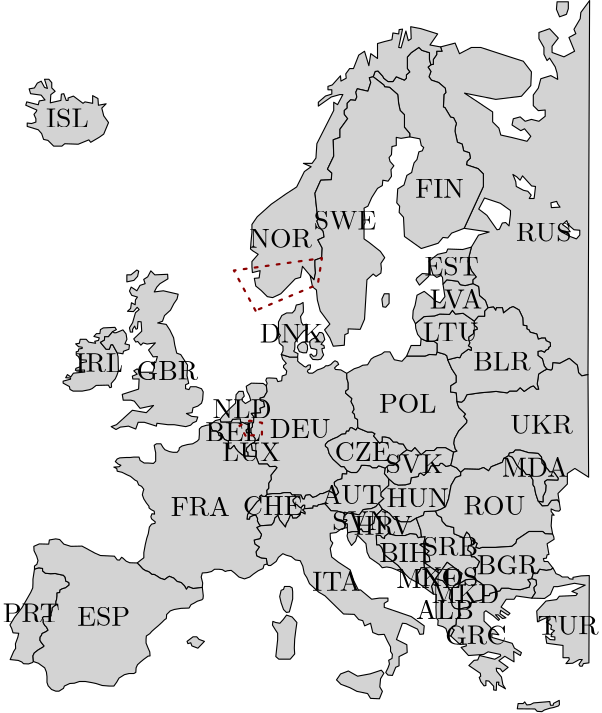 <?xml version="1.0"?>
<!DOCTYPE ipe SYSTEM "ipe.dtd">
<ipe version="70218" creator="Ipe 7.2.24">
<info created="D:20100326194222" modified="D:20220413122052"/>
<ipestyle name="basic">
<symbol name="arrow/arc(spx)">
<path stroke="sym-stroke" fill="sym-stroke" pen="sym-pen">
0 0 m
-1 0.333 l
-1 -0.333 l
h
</path>
</symbol>
<symbol name="arrow/farc(spx)">
<path stroke="sym-stroke" fill="white" pen="sym-pen">
0 0 m
-1 0.333 l
-1 -0.333 l
h
</path>
</symbol>
<symbol name="arrow/ptarc(spx)">
<path stroke="sym-stroke" fill="sym-stroke" pen="sym-pen">
0 0 m
-1 0.333 l
-0.8 0 l
-1 -0.333 l
h
</path>
</symbol>
<symbol name="arrow/fptarc(spx)">
<path stroke="sym-stroke" fill="white" pen="sym-pen">
0 0 m
-1 0.333 l
-0.8 0 l
-1 -0.333 l
h
</path>
</symbol>
<symbol name="mark/circle(sx)" transformations="translations">
<path fill="sym-stroke">
0.6 0 0 0.6 0 0 e
0.4 0 0 0.4 0 0 e
</path>
</symbol>
<symbol name="mark/disk(sx)" transformations="translations">
<path fill="sym-stroke">
0.6 0 0 0.6 0 0 e
</path>
</symbol>
<symbol name="mark/fdisk(sfx)" transformations="translations">
<group>
<path fill="sym-fill">
0.5 0 0 0.5 0 0 e
</path>
<path fill="sym-stroke" fillrule="eofill">
0.6 0 0 0.6 0 0 e
0.4 0 0 0.4 0 0 e
</path>
</group>
</symbol>
<symbol name="mark/box(sx)" transformations="translations">
<path fill="sym-stroke" fillrule="eofill">
-0.6 -0.6 m
0.6 -0.6 l
0.6 0.6 l
-0.6 0.6 l
h
-0.4 -0.4 m
0.4 -0.4 l
0.4 0.4 l
-0.4 0.4 l
h
</path>
</symbol>
<symbol name="mark/square(sx)" transformations="translations">
<path fill="sym-stroke">
-0.6 -0.6 m
0.6 -0.6 l
0.6 0.6 l
-0.6 0.6 l
h
</path>
</symbol>
<symbol name="mark/fsquare(sfx)" transformations="translations">
<group>
<path fill="sym-fill">
-0.5 -0.5 m
0.5 -0.5 l
0.5 0.5 l
-0.5 0.5 l
h
</path>
<path fill="sym-stroke" fillrule="eofill">
-0.6 -0.6 m
0.6 -0.6 l
0.6 0.6 l
-0.6 0.6 l
h
-0.4 -0.4 m
0.4 -0.4 l
0.4 0.4 l
-0.4 0.4 l
h
</path>
</group>
</symbol>
<symbol name="mark/cross(sx)" transformations="translations">
<group>
<path fill="sym-stroke">
-0.43 -0.57 m
0.57 0.43 l
0.43 0.57 l
-0.57 -0.43 l
h
</path>
<path fill="sym-stroke">
-0.43 0.57 m
0.57 -0.43 l
0.43 -0.57 l
-0.57 0.43 l
h
</path>
</group>
</symbol>
<symbol name="arrow/fnormal(spx)">
<path stroke="sym-stroke" fill="white" pen="sym-pen">
0 0 m
-1 0.333 l
-1 -0.333 l
h
</path>
</symbol>
<symbol name="arrow/pointed(spx)">
<path stroke="sym-stroke" fill="sym-stroke" pen="sym-pen">
0 0 m
-1 0.333 l
-0.8 0 l
-1 -0.333 l
h
</path>
</symbol>
<symbol name="arrow/fpointed(spx)">
<path stroke="sym-stroke" fill="white" pen="sym-pen">
0 0 m
-1 0.333 l
-0.8 0 l
-1 -0.333 l
h
</path>
</symbol>
<symbol name="arrow/linear(spx)">
<path stroke="sym-stroke" pen="sym-pen">
-1 0.333 m
0 0 l
-1 -0.333 l
</path>
</symbol>
<symbol name="arrow/fdouble(spx)">
<path stroke="sym-stroke" fill="white" pen="sym-pen">
0 0 m
-1 0.333 l
-1 -0.333 l
h
-1 0 m
-2 0.333 l
-2 -0.333 l
h
</path>
</symbol>
<symbol name="arrow/double(spx)">
<path stroke="sym-stroke" fill="sym-stroke" pen="sym-pen">
0 0 m
-1 0.333 l
-1 -0.333 l
h
-1 0 m
-2 0.333 l
-2 -0.333 l
h
</path>
</symbol>
<symbol name="arrow/mid-normal(spx)">
<path stroke="sym-stroke" fill="sym-stroke" pen="sym-pen">
0.5 0 m
-0.5 0.333 l
-0.5 -0.333 l
h
</path>
</symbol>
<symbol name="arrow/mid-fnormal(spx)">
<path stroke="sym-stroke" fill="white" pen="sym-pen">
0.5 0 m
-0.5 0.333 l
-0.5 -0.333 l
h
</path>
</symbol>
<symbol name="arrow/mid-pointed(spx)">
<path stroke="sym-stroke" fill="sym-stroke" pen="sym-pen">
0.5 0 m
-0.5 0.333 l
-0.3 0 l
-0.5 -0.333 l
h
</path>
</symbol>
<symbol name="arrow/mid-fpointed(spx)">
<path stroke="sym-stroke" fill="white" pen="sym-pen">
0.5 0 m
-0.5 0.333 l
-0.3 0 l
-0.5 -0.333 l
h
</path>
</symbol>
<symbol name="arrow/mid-double(spx)">
<path stroke="sym-stroke" fill="sym-stroke" pen="sym-pen">
1 0 m
0 0.333 l
0 -0.333 l
h
0 0 m
-1 0.333 l
-1 -0.333 l
h
</path>
</symbol>
<symbol name="arrow/mid-fdouble(spx)">
<path stroke="sym-stroke" fill="white" pen="sym-pen">
1 0 m
0 0.333 l
0 -0.333 l
h
0 0 m
-1 0.333 l
-1 -0.333 l
h
</path>
</symbol>
<anglesize name="22.5 deg" value="22.5"/>
<anglesize name="30 deg" value="30"/>
<anglesize name="45 deg" value="45"/>
<anglesize name="60 deg" value="60"/>
<anglesize name="90 deg" value="90"/>
<arrowsize name="large" value="10"/>
<arrowsize name="small" value="5"/>
<arrowsize name="tiny" value="3"/>
<color name="blue" value="0 0 1"/>
<color name="brown" value="0.647 0.165 0.165"/>
<color name="darkblue" value="0 0 0.545"/>
<color name="darkcyan" value="0 0.545 0.545"/>
<color name="darkgray" value="0.663"/>
<color name="darkgreen" value="0 0.392 0"/>
<color name="darkmagenta" value="0.545 0 0.545"/>
<color name="darkorange" value="1 0.549 0"/>
<color name="darkred" value="0.545 0 0"/>
<color name="gold" value="1 0.843 0"/>
<color name="gray" value="0.745"/>
<color name="green" value="0 1 0"/>
<color name="lightblue" value="0.678 0.847 0.902"/>
<color name="lightcyan" value="0.878 1 1"/>
<color name="lightgray" value="0.827"/>
<color name="lightgreen" value="0.565 0.933 0.565"/>
<color name="lightyellow" value="1 1 0.878"/>
<color name="navy" value="0 0 0.502"/>
<color name="orange" value="1 0.647 0"/>
<color name="pink" value="1 0.753 0.796"/>
<color name="purple" value="0.627 0.125 0.941"/>
<color name="red" value="1 0 0"/>
<color name="seagreen" value="0.18 0.545 0.341"/>
<color name="turquoise" value="0.251 0.878 0.816"/>
<color name="violet" value="0.933 0.51 0.933"/>
<color name="yellow" value="1 1 0"/>
<dashstyle name="dash dot dotted" value="[4 2 1 2 1 2] 0"/>
<dashstyle name="dash dotted" value="[4 2 1 2] 0"/>
<dashstyle name="dashed" value="[4] 0"/>
<dashstyle name="dotted" value="[1 3] 0"/>
<gridsize name="10 pts (~3.5 mm)" value="10"/>
<gridsize name="14 pts (~5 mm)" value="14"/>
<gridsize name="16 pts (~6 mm)" value="16"/>
<gridsize name="20 pts (~7 mm)" value="20"/>
<gridsize name="28 pts (~10 mm)" value="28"/>
<gridsize name="32 pts (~12 mm)" value="32"/>
<gridsize name="4 pts" value="4"/>
<gridsize name="56 pts (~20 mm)" value="56"/>
<gridsize name="8 pts (~3 mm)" value="8"/>
<opacity name="10%" value="0.1"/>
<opacity name="30%" value="0.3"/>
<opacity name="50%" value="0.5"/>
<opacity name="75%" value="0.75"/>
<pen name="fat" value="1.2"/>
<pen name="heavier" value="0.8"/>
<pen name="ultrafat" value="2"/>
<symbolsize name="large" value="5"/>
<symbolsize name="small" value="2"/>
<symbolsize name="tiny" value="1.1"/>
<textsize name="Huge" value="\Huge"/>
<textsize name="LARGE" value="\LARGE"/>
<textsize name="Large" value="\Large"/>
<textsize name="footnote" value="\footnotesize"/>
<textsize name="huge" value="\huge"/>
<textsize name="large" value="\large"/>
<textsize name="small" value="\small"/>
<textsize name="tiny" value="\tiny"/>
<textstyle name="center" begin="\begin{center}" end="\end{center}"/>
<textstyle name="item" begin="\begin{itemize}\item{}" end="\end{itemize}"/>
<textstyle name="itemize" begin="\begin{itemize}" end="\end{itemize}"/>
<tiling name="falling" angle="-60" step="4" width="1"/>
<tiling name="rising" angle="30" step="4" width="1"/>
</ipestyle>
<page>
<layer name="regions"/>
<layer name="obstacles"/>
<layer name="places"/>
<view layers="regions obstacles places" active="obstacles"/>
<path layer="regions" stroke="black" fill="lightgray">
312.37 215.059 m
311.976 214.034 l
309.611 214.191 l
308.034 213.561 l
301.332 213.561 l
302.96 217.424 l
306.338 217.424 l
306.563 219.901 l
308.782 218.898 l
311.313 218.898 l
312.379 218.099 l
h
351.819 208.905 m
350.886 210.104 l
350.22 212.636 l
348.621 213.835 l
348.621 215.301 l
349.82 215.567 l
351.019 215.034 l
351.419 215.701 l
352.485 216.233 l
352.485 216.766 l
353.151 217.166 l
353.018 218.499 l
351.552 219.165 l
351.286 220.097 l
349.953 220.097 l
348.754 219.698 l
348.221 221.563 l
345.823 222.229 l
345.423 223.029 l
344.624 223.428 l
344.624 224.494 l
343.291 224.761 l
343.158 227.426 l
341.826 230.224 l
339.694 231.423 l
338.628 231.023 l
336.229 229.158 l
335.83 231.023 l
333.698 231.023 l
333.431 230.091 l
332.632 231.29 l
330.633 231.023 l
329.687 233.628 l
327.609 235.36 l
327.262 238.651 l
325.184 239.691 l
325.184 241.076 l
326.396 242.116 l
324.664 244.368 l
323.452 247.659 l
323.798 249.391 l
324.664 252.855 l
327.24 257.165 l
331.068 258.291 l
322.052 259.616 l
328.981 274.686 l
328.981 279.189 l
327.075 281.095 l
322.918 282.48 l
323.091 283.693 l
324.304 284.905 l
323.958 286.811 l
321.879 287.503 l
321.359 289.928 l
319.627 290.621 l
318.761 294.605 l
318.934 296.164 l
319.281 297.377 l
318.241 299.455 l
317.202 299.629 l
315.124 303.093 l
314.604 303.266 l
314.777 307.77 l
315.47 308.463 l
315.297 310.021 l
312.872 312.1 l
310.274 312.966 l
309.407 314.179 l
310.1 316.084 l
309.061 317.643 l
310.1 318.509 l
310.966 318.682 l
310.966 320.414 l
312.179 322.147 l
312.179 323.359 l
314.084 323.359 l
313.565 324.918 l
318.81 326.298 l
320.386 322.47 l
324.664 324.722 l
328.042 324.722 l
337.725 321.57 l
343.354 319.768 l
346.281 315.94 l
346.056 310.986 l
342.679 307.158 l
333.446 306.032 l
322.187 308.284 l
332.32 301.529 l
332.32 297.926 l
334.572 295.674 l
335.248 293.197 l
339.301 292.296 l
344.705 290.945 l
346.056 292.747 l
343.804 295.449 l
342.453 294.773 l
339.301 296.8 l
339.751 299.052 l
342.228 299.727 l
344.03 298.151 l
346.281 298.827 l
348.984 298.151 l
351.235 299.952 l
351.235 302.204 l
348.758 301.979 l
346.957 303.78 l
346.957 307.608 l
348.758 310.085 l
349.659 313.463 l
353.262 314.589 l
355.739 313.238 l
355.514 315.49 l
354.838 317.741 l
352.812 320.894 l
351.911 319.993 l
350.785 322.245 l
350.785 324.722 l
348.984 327.874 l
348.984 330.126 l
352.812 331.477 l
355.964 328.1 l
353.712 325.172 l
353.712 322.921 l
357.991 321.344 l
361.819 323.371 l
359.792 328.325 l
362.269 329.676 l
361.594 331.252 l
363.845 335.08 l
364.071 337.332 l
367.223 341.61 l
366.646 206.951 l
364.395 206.5 l
363.269 207.626 l
362.818 210.328 l
359.891 212.805 l
356.513 211.004 l
354.036 211.229 l
353.811 208.977 l
353.361 208.527 l
h
355.514 341.16 m
359.567 341.16 l
359.567 338.683 l
358.891 336.656 l
356.414 335.756 l
355.289 338.458 l
h
327.31 266.545 m
329.388 270.529 l
335.105 268.624 l
338.742 266.026 l
338.742 264.64 l
338.222 260.483 l
337.01 261.695 l
335.797 261.522 l
334.758 259.27 l
333.892 259.097 l
330.255 264.293 l
h
353.292 268.797 m
355.371 269.317 l
355.717 268.451 l
356.583 267.238 l
353.465 267.065 l
h
359.008 262.388 m
359.528 261.002 l
360.221 260.31 l
361.606 259.097 l
363.685 258.924 l
363.685 257.192 l
362.472 255.806 l
360.221 256.672 l
357.276 258.231 l
360.221 258.404 l
359.355 259.617 l
357.449 261.002 l
h
345.497 270.356 m
346.19 271.568 l
344.978 272.954 l
343.419 273.301 l
340.821 274.686 l
340.647 276.418 l
339.608 279.017 l
340.994 278.151 l
342.206 276.938 l
343.072 278.497 l
346.363 274.86 l
347.749 274.686 l
347.403 271.568 l
347.23 270.356 l
h
</path>
<path stroke="black" fill="lightgray">
317.099 129.269 m
318.965 131.534 l
320.43 131.8 l
322.695 133.133 l
325.76 133.399 l
327.892 132.067 l
329.224 131.001 l
329.224 127.403 l
328.558 125.804 l
324.961 125.138 l
323.761 123.273 l
320.031 122.473 l
318.565 122.873 l
317.766 123.806 l
317.233 125.804 l
316.7 126.471 l
h
</path>
<path stroke="black" fill="lightgray">
317.233 112.88 m
318.432 115.012 l
317.632 115.678 l
317.766 116.211 l
319.098 116.877 l
319.231 118.743 l
319.764 119.542 l
320.83 120.342 l
320.43 121.274 l
320.031 122.473 l
323.761 123.273 l
324.961 125.138 l
328.558 125.804 l
329.224 127.403 l
331.09 127.403 l
331.356 128.203 l
334.954 129.136 l
335.487 130.068 l
338.018 130.068 l
339.484 129.668 l
342.282 129.535 l
345.48 130.468 l
345.879 131.8 l
344.947 133.133 l
346.412 133.532 l
348.011 133 l
348.145 131.267 l
347.212 130.335 l
347.345 129.136 l
347.745 128.469 l
346.412 126.471 l
340.816 127.27 l
340.017 126.071 l
337.219 126.071 l
335.353 123.273 l
338.551 121.008 l
337.885 120.342 l
335.22 122.074 l
334.954 120.875 l
337.086 119.409 l
335.886 119.142 l
334.287 120.475 l
333.355 120.475 l
334.82 118.876 l
334.421 118.476 l
332.422 120.208 l
329.891 121.94 l
329.224 121.408 l
329.224 118.21 l
331.623 115.945 l
331.756 115.412 l
332.955 115.145 l
334.554 113.28 l
332.022 113.68 l
332.022 112.347 l
339.351 110.215 l
340.15 108.483 l
342.682 106.884 l
342.282 105.818 l
339.884 107.284 l
340.017 103.553 l
336.686 105.552 l
334.554 103.953 l
337.885 101.555 l
335.886 99.9557 l
335.087 101.022 l
333.621 101.288 l
333.755 100.222 l
335.487 98.0903 l
336.02 95.2922 l
336.952 93.8266 l
335.886 94.4928 l
334.421 95.2922 l
334.554 96.2249 l
333.755 96.2249 l
333.621 93.2936 l
332.689 93.4268 l
332.689 94.7593 l
330.956 96.6246 l
329.891 96.7579 l
329.891 95.0257 l
329.224 94.8925 l
328.025 96.4914 l
327.492 97.9571 l
328.025 98.3568 l
327.892 99.4227 l
323.761 102.221 l
325.627 104.086 l
326.959 104.219 l
327.625 105.818 l
333.088 104.486 l
335.22 105.685 l
335.087 106.218 l
330.69 107.151 l
329.091 106.218 l
323.628 105.818 l
320.963 108.75 l
322.829 109.283 l
322.829 109.949 l
320.564 109.816 l
h
356.294 89.6737 m
356.355 88.1575 l
355.991 87.6724 l
354.353 87.1265 l
352.837 86.8233 l
350.957 86.2168 l
350.047 85.6104 l
348.349 85.7316 l
347.561 86.5807 l
341.193 86.6414 l
341.496 88.5214 l
343.316 88.5214 l
343.861 89.1279 l
344.589 88.0362 l
345.923 88.1575 l
347.076 88.764 l
352.898 89.2492 l
353.14 87.9149 l
354.111 87.9149 l
354.232 88.5821 l
h
</path>
<path stroke="black" fill="lightgray">
234.251 190.846 m
235.065 191.965 l
237.71 194.712 l
239.745 196.644 l
239.948 199.696 l
240.966 200.917 l
242.492 200.917 l
242.899 199.188 l
242.085 198.272 l
242.186 197.56 l
243.306 196.543 l
245.238 197.662 l
244.73 199.391 l
243.916 200.917 l
243.611 202.748 l
245.442 203.868 l
249.715 203.766 l
250.834 202.952 l
251.139 200.816 l
250.02 198.883 l
248.596 198.476 l
248.697 197.662 l
249.918 197.255 l
250.223 195.424 l
248.596 194.813 l
248.799 193.186 l
245.442 192.982 l
246.358 191.761 l
246.256 189.727 l
245.849 189.32 l
245.849 188.099 l
245.34 187.59 l
245.34 186.064 l
243.712 185.962 l
243.509 186.98 l
244.323 187.59 l
244.425 188.811 l
243.407 189.218 l
242.288 189.727 l
241.576 189.828 l
241.474 190.947 l
240.559 190.947 l
239.643 190.846 l
238.728 190.846 l
238.219 189.93 l
237.202 189.828 l
235.676 189.828 l
234.455 189.828 l
h
</path>
<path stroke="black" fill="lightgray">
245.34 186.064 m
245.34 187.59 l
245.849 188.099 l
245.849 189.32 l
246.256 189.727 l
246.358 191.761 l
245.442 192.982 l
248.799 193.186 l
248.596 194.813 l
250.223 195.424 l
249.918 197.255 l
248.697 197.662 l
248.596 198.476 l
250.02 198.883 l
251.139 200.816 l
250.834 202.952 l
251.141 203.798 l
250.672 204.894 l
250.985 205.676 l
251.846 205.755 l
253.333 205.676 l
254.506 205.598 l
254.976 204.424 l
256.385 204.737 l
256.541 206.459 l
257.95 206.928 l
258.185 208.259 l
257.011 209.589 l
257.089 210.215 l
258.028 210.998 l
256.698 212.563 l
256.228 214.206 l
259.28 213.267 l
262.097 213.267 l
262.176 212.563 l
262.097 211.859 l
262.802 211.154 l
263.584 210.606 l
264.445 209.902 l
265.071 209.667 l
265.932 210.372 l
266.714 210.45 l
266.714 209.589 l
266.48 208.885 l
265.854 208.65 l
265.619 208.024 l
266.167 207.476 l
267.497 207.476 l
268.358 208.024 l
269.219 208.65 l
270.471 209.041 l
271.566 209.511 l
272.271 210.137 l
273.053 210.137 l
273.992 210.528 l
274.931 211.467 l
275.557 211.937 l
276.496 211.467 l
276.888 210.606 l
276.262 210.215 l
275.401 209.354 l
275.714 208.807 l
277.67 208.65 l
279.783 207.398 l
279.862 205.52 l
280.331 203.955 l
280.331 201.685 l
279.392 200.981 l
279.392 200.277 l
281.661 198.32 l
281.348 197.225 l
282.209 195.581 l
282.444 194.407 l
281.818 193.39 l
282.522 192.764 l
282.757 191.355 l
283.696 190.808 l
283.774 187.99 l
283.07 186.973 l
281.583 187.834 l
281.035 187.756 l
280.488 186.582 l
279.705 186.582 l
279.392 185.643 l
277.983 185.486 l
276.496 184.469 l
274.775 183.765 l
272.975 182.825 l
272.114 181.808 l
272.114 181.182 l
272.975 180.478 l
273.444 178.6 l
273.914 177.817 l
274.853 176.487 l
276.496 175 l
277.749 173.826 l
278.844 173.826 l
279.862 172.417 l
279.783 171.165 l
278.218 171.244 l
278.062 169.444 l
276.418 168.974 l
275.323 168.192 l
275.401 167.096 l
276.262 166.157 l
276.888 164.513 l
276.027 163.496 l
274.462 164.513 l
273.288 165.061 l
271.175 164.122 l
270.314 164.122 l
268.906 163.183 l
267.575 162.714 l
266.48 163.731 l
264.993 163.496 l
264.445 162.088 l
263.897 162.244 l
263.349 163.574 l
261.026 163.626 l
260.123 163.626 l
259.461 164.468 l
258.618 164.468 l
257.233 164.468 l
255.849 164.107 l
254.826 164.107 l
253.14 164.107 l
251.063 163.809 l
250.985 165.296 l
251.689 166 l
251.689 167.878 l
252.628 169.209 l
252.472 170.696 l
254.663 173.435 l
254.115 173.904 l
252.002 173.826 l
251.22 174.765 l
248.168 174.765 l
247.072 177.492 l
247.276 179.425 l
245.75 179.73 l
245.444 182.07 l
246.563 182.579 l
246.767 183.291 l
246.767 184.003 l
245.851 185.122 l
h
</path>
<path stroke="black" fill="lightgray">
234.251 190.846 m
234.455 189.828 l
235.676 189.828 l
237.202 189.828 l
238.219 189.93 l
238.728 190.846 l
239.643 190.846 l
240.559 190.947 l
241.474 190.947 l
241.576 189.828 l
242.288 189.727 l
243.407 189.218 l
244.425 188.811 l
244.323 187.59 l
243.509 186.98 l
243.712 185.962 l
245.34 186.064 l
245.851 185.122 l
246.767 184.003 l
246.767 183.291 l
246.563 182.579 l
245.444 182.07 l
244.834 181.562 l
244.325 180.951 l
243.918 180.748 l
243.715 180.137 l
243.613 179.323 l
244.224 179.018 l
244.325 177.594 l
243.003 177.594 l
242.087 178.103 l
240.663 179.323 l
239.747 180.443 l
239.239 181.46 l
238.018 180.239 l
237.306 180.239 l
237.204 182.986 l
235.78 183.596 l
235.169 184.614 l
233.745 185.021 l
233.643 185.834 l
232.829 186.648 l
231.405 186.75 l
230.591 188.886 l
232.524 190.412 l
h
</path>
<path stroke="black" fill="lightgray">
244.325 177.594 m
244.224 179.018 l
243.613 179.323 l
243.715 180.137 l
243.918 180.748 l
244.325 180.951 l
244.834 181.562 l
245.444 182.07 l
245.75 179.73 l
247.276 179.425 l
247.072 177.492 l
246.157 177.492 l
245.343 177.492 l
h
</path>
<path stroke="black" fill="lightgray">
248.715 152.54 m
248.168 153.166 l
247.62 154.262 l
247.698 155.044 l
247.385 155.671 l
247.072 156.297 l
246.368 156.297 l
244.959 155.671 l
244.803 154.888 l
243.864 154.888 l
244.098 156.61 l
244.724 157.705 l
245.663 158.801 l
246.368 159.74 l
247.385 161.07 l
248.637 162.166 l
248.402 163.105 l
249.107 163.653 l
249.42 163.183 l
250.359 163.105 l
251.063 163.809 l
253.14 164.107 l
254.826 164.107 l
255.849 164.107 l
257.233 164.468 l
258.618 164.468 l
259.461 164.468 l
260.123 163.626 l
261.026 163.626 l
261.206 163.264 l
261.628 162.843 l
260.966 162.301 l
260.484 161.88 l
260.544 161.157 l
261.206 160.255 l
261.808 160.194 l
262.531 159.472 l
263.253 158.99 l
264.096 159.954 l
264.698 159.954 l
264.638 158.689 l
263.975 158.268 l
264.818 157.425 l
264.818 156.763 l
263.795 157.305 l
263.193 157.365 l
262.892 156.282 l
261.748 155.318 l
260.364 155.258 l
260.063 156.221 l
259.521 156.342 l
258.799 154.536 l
258.076 153.332 l
257.715 152.068 l
255.608 154.656 l
255.006 156.282 l
253.923 155.318 l
253.561 153.813 l
252.719 152.79 l
h
</path>
<path stroke="black" fill="lightgray">
264.638 158.689 m
264.698 159.954 l
264.096 159.954 l
263.253 158.99 l
262.531 159.472 l
261.808 160.194 l
261.206 160.255 l
260.544 161.157 l
260.484 161.88 l
260.966 162.301 l
261.628 162.843 l
261.206 163.264 l
261.026 163.626 l
263.349 163.574 l
263.897 162.244 l
264.445 162.088 l
264.993 163.496 l
266.48 163.731 l
267.575 162.714 l
268.906 163.183 l
270.314 164.122 l
271.175 164.122 l
273.288 165.061 l
274.462 164.513 l
276.027 163.496 l
276.888 164.513 l
276.262 166.157 l
275.401 167.096 l
275.323 168.192 l
276.418 168.974 l
278.062 169.444 l
278.218 171.244 l
279.783 171.165 l
279.862 172.417 l
281.407 171.706 l
282.447 171.706 l
283.313 171.706 l
284.006 172.399 l
284.698 173.438 l
285.045 174.304 l
286.084 174.304 l
288.163 174.131 l
289.029 173.438 l
290.588 173.438 l
291.281 174.131 l
293.706 173.265 l
293.359 171.36 l
294.918 169.454 l
294.918 167.029 l
293.359 165.643 l
292.147 164.431 l
292.147 163.218 l
293.186 162.352 l
291.281 160.62 l
290.241 159.408 l
288.682 158.715 l
285.738 158.368 l
284.352 156.463 l
280.108 157.146 l
277.576 157.413 l
276.377 157.812 l
274.112 157.946 l
272.513 159.811 l
271.847 160.477 l
269.582 160.078 l
269.182 159.545 l
267.716 159.678 l
267.583 158.878 l
h
</path>
<path stroke="black" fill="lightgray">
279.862 172.417 m
278.844 173.826 l
277.749 173.826 l
276.496 175 l
274.853 176.487 l
273.914 177.817 l
273.444 178.6 l
272.975 180.478 l
272.114 181.182 l
272.114 181.808 l
272.975 182.825 l
274.775 183.765 l
276.496 184.469 l
277.983 185.486 l
279.392 185.643 l
279.705 186.582 l
280.488 186.582 l
281.035 187.756 l
281.583 187.834 l
283.07 186.973 l
283.774 187.99 l
284.137 187.613 l
287.314 186.28 l
288.852 186.28 l
289.979 185.665 l
289.466 184.845 l
290.184 184.025 l
290.901 183.103 l
291.619 182.283 l
292.541 182.898 l
292.541 184.538 l
293.566 184.538 l
295.206 184.128 l
295.924 183.41 l
296.539 182.693 l
297.871 182.693 l
298.588 182.078 l
300.126 181.975 l
301.458 179.823 l
300.126 178.901 l
298.793 177.773 l
298.896 176.133 l
296.744 174.288 l
294.899 174.288 l
293.706 173.265 l
291.281 174.131 l
290.588 173.438 l
289.029 173.438 l
288.163 174.131 l
286.084 174.304 l
285.045 174.304 l
284.698 173.438 l
284.006 172.399 l
283.313 171.706 l
282.447 171.706 l
281.407 171.706 l
h
</path>
<path stroke="black" fill="lightgray">
283.774 187.99 m
283.696 190.808 l
282.757 191.355 l
282.522 192.764 l
281.818 193.39 l
282.444 194.407 l
282.209 195.581 l
281.348 197.225 l
281.661 198.32 l
279.392 200.277 l
279.392 200.981 l
280.331 201.685 l
280.331 203.955 l
279.862 205.52 l
279.783 207.398 l
282.489 209.067 l
284.224 209.618 l
285.564 210.328 l
287.299 210.486 l
288.56 212.536 l
289.585 213.245 l
292.344 214.349 l
293.369 215.137 l
295.34 215.137 l
296.917 212.299 l
299.677 211.747 l
301.332 213.561 l
308.034 213.561 l
309.611 214.191 l
311.976 214.034 l
312.37 215.059 l
315.051 214.27 l
315.839 213.718 l
316.154 212.299 l
317.574 209.067 l
318.599 207.49 l
319.229 206.544 l
319.229 204.178 l
317.258 202.917 l
317.179 200.709 l
319.229 200.394 l
319.497 197.247 l
319.702 196.222 l
320.215 194.992 l
322.572 192.737 l
321.957 191.917 l
323.085 190.482 l
322.982 189.662 l
320.112 186.69 l
318.575 183.82 l
318.37 182.18 l
318.882 180.13 l
319.497 179.413 l
318.267 179.003 l
315.295 180.643 l
312.323 180.643 l
311.298 179.618 l
308.428 179.618 l
306.583 178.08 l
304.328 180.643 l
303.098 179.31 l
301.458 179.823 l
300.126 181.975 l
298.588 182.078 l
297.871 182.693 l
296.539 182.693 l
295.924 183.41 l
295.206 184.128 l
293.566 184.538 l
292.541 184.538 l
292.541 182.898 l
291.619 182.283 l
290.901 183.103 l
290.184 184.025 l
289.466 184.845 l
289.979 185.665 l
288.852 186.28 l
287.314 186.28 l
284.137 187.613 l
h
</path>
<path stroke="black" fill="lightgray">
166.987 103.661 m
166.593 103.267 l
165.253 102.794 l
163.439 102.873 l
162.809 103.504 l
161.547 104.056 l
158.63 104.371 l
159.103 105.475 l
159.891 107.288 l
160.601 108.392 l
160.522 110.048 l
161.389 112.413 l
161.705 113.832 l
159.655 113.99 l
159.182 115.566 l
158.551 116.828 l
160.207 119.587 l
161.389 121.085 l
162.887 123.056 l
166.041 128.575 l
166.751 130.152 l
166.83 131.887 l
166.83 133.306 l
167.381 136.932 l
168.958 137.405 l
170.299 137.169 l
170.299 136.302 l
171.323 135.434 l
173.216 135.277 l
174.871 135.356 l
176.212 135.04 l
177.788 134.725 l
178.419 134.015 l
178.656 132.596 l
179.444 132.281 l
179.838 131.965 l
179.838 131.177 l
178.498 130.152 l
177.552 129.916 l
176.606 129.443 l
176.448 128.496 l
175.502 128.339 l
175.502 127.235 l
175.344 126.052 l
175.108 125.185 l
175.108 124.002 l
174.477 123.608 l
173.768 122.978 l
173.768 122.189 l
173.373 120.928 l
173.373 120.06 l
172.27 119.824 l
170.693 119.824 l
170.22 119.351 l
170.535 118.72 l
170.535 117.616 l
171.087 116.67 l
171.718 116.04 l
172.27 114.936 l
171.481 114.384 l
170.141 113.753 l
169.825 112.965 l
169.431 112.492 l
169.352 111.309 l
169.825 110.521 l
170.456 109.732 l
170.85 109.259 l
170.456 108.865 l
168.722 107.84 l
167.303 106.736 l
166.83 105.711 l
h
</path>
<path stroke="black" fill="lightgray">
279.974 151.817 m
279.974 153.149 l
279.042 153.415 l
279.175 153.815 l
279.841 154.481 l
279.708 154.748 l
278.642 154.748 l
278.775 156.08 l
280.108 157.146 l
284.352 156.463 l
285.738 158.368 l
288.682 158.715 l
290.241 159.408 l
291.281 160.62 l
292.644 158.504 l
289.979 155.839 l
289.569 153.482 l
288.032 152.457 l
287.827 150.407 l
285.674 150.407 l
284.957 151.432 l
283.829 150.407 l
281.882 150.407 l
280.14 149.997 l
h
</path>
<path stroke="black" fill="lightgray">
291.281 160.62 m
293.186 162.352 l
292.147 163.218 l
292.147 164.431 l
293.359 165.643 l
294.918 167.029 l
294.918 169.454 l
296.917 167.675 l
298.336 167.202 l
300.938 167.281 l
302.673 167.754 l
302.988 169.804 l
305.511 170.277 l
305.826 171.302 l
306.457 171.538 l
307.561 170.671 l
309.216 172.248 l
310.163 174.14 l
313.001 174.219 l
313.474 175.007 l
314.183 175.007 l
315.524 173.903 l
317.258 174.298 l
319.364 173.372 l
320.83 171.773 l
320.83 170.574 l
318.965 169.907 l
317.366 167.109 l
316.433 162.179 l
315.367 159.381 l
313.635 158.449 l
311.77 157.782 l
307.772 157.649 l
307.373 156.317 l
304.833 155.285 l
302.701 153.952 l
299.37 153.952 l
296.972 154.885 l
295.107 157.017 l
292.644 158.504 l
h
</path>
<path stroke="black" fill="lightgray">
294.918 169.454 m
293.359 171.36 l
293.706 173.265 l
294.899 174.288 l
296.744 174.288 l
298.896 176.133 l
298.793 177.773 l
300.126 178.901 l
301.458 179.823 l
303.098 179.31 l
304.328 180.643 l
306.583 178.08 l
308.428 179.618 l
311.298 179.618 l
312.323 180.643 l
315.295 180.643 l
318.267 179.003 l
317.731 176.19 l
317.258 174.298 l
315.524 173.903 l
314.183 175.007 l
313.474 175.007 l
313.001 174.219 l
310.163 174.14 l
309.216 172.248 l
307.561 170.671 l
306.457 171.538 l
305.826 171.302 l
305.511 170.277 l
302.988 169.804 l
302.673 167.754 l
300.938 167.281 l
298.336 167.202 l
296.917 167.675 l
h
</path>
<path stroke="black" fill="lightgray">
280.14 149.997 m
281.882 150.407 l
283.829 150.407 l
284.957 151.432 l
285.674 150.407 l
287.827 150.407 l
288.032 152.457 l
289.569 153.482 l
289.979 155.839 l
292.644 158.504 l
295.107 157.017 l
296.972 154.885 l
299.37 153.952 l
302.701 153.952 l
304.833 155.285 l
306.432 150.888 l
306.699 148.489 l
305.5 148.223 l
304.833 149.422 l
302.701 149.689 l
300.836 149.022 l
297.372 149.022 l
294.707 149.689 l
293.508 148.756 l
293.374 147.956 l
292.575 148.223 l
291.909 149.022 l
290.443 149.156 l
290.576 145.691 l
291.509 145.691 l
292.442 144.625 l
293.241 142.227 l
298.304 138.23 l
300.836 135.165 l
297.505 136.764 l
295.773 137.43 l
294.174 137.697 l
292.575 137.43 l
291.509 138.629 l
288.045 141.028 l
287.112 143.026 l
286.712 146.091 l
283.648 149.156 l
282.982 147.024 l
281.516 145.425 l
280.317 147.423 l
279.917 148.889 l
h
</path>
<path stroke="black" fill="lightgray">
318.267 179.003 m
319.497 179.413 l
318.882 180.13 l
318.37 182.18 l
318.575 183.82 l
320.112 186.69 l
322.982 189.662 l
323.085 190.482 l
321.957 191.917 l
322.572 192.737 l
320.215 194.992 l
319.702 196.222 l
319.497 197.247 l
321.173 197.047 l
322.106 197.846 l
323.039 199.712 l
327.569 200.378 l
333.565 200.911 l
337.562 200.378 l
338.495 201.044 l
341.026 201.044 l
342.225 202.243 l
343.691 200.911 l
345.956 202.51 l
347.022 202.909 l
348.088 201.71 l
348.887 201.71 l
348.354 203.576 l
348.887 207.173 l
350.753 208.372 l
351.819 208.905 l
353.361 208.527 l
353.811 208.977 l
354.036 211.229 l
356.513 211.004 l
359.891 212.805 l
362.818 210.328 l
363.269 207.626 l
364.395 206.5 l
366.646 206.951 l
366.872 170.021 l
361.918 173.174 l
359.215 171.372 l
359.215 167.544 l
355.838 164.167 l
356.318 160.857 l
355.651 161.79 l
353.52 161.656 l
352.187 159.791 l
350.188 159.658 l
348.723 161.39 l
350.455 161.123 l
350.455 163.122 l
351.388 164.987 l
351.521 167.119 l
351.121 167.652 l
350.988 168.452 l
351.921 169.118 l
355.785 168.985 l
355.918 169.651 l
354.319 171.916 l
352.853 171.916 l
352.187 172.849 l
350.055 175.114 l
349.922 177.246 l
348.723 178.578 l
345.258 178.845 l
342.194 179.777 l
340.462 179.777 l
339.796 178.978 l
338.33 178.711 l
338.063 177.779 l
336.331 176.713 l
335.798 175.38 l
331.801 173.781 l
330.868 172.316 l
329.003 173.515 l
327.404 172.849 l
322.207 172.982 l
320.83 171.773 l
319.364 173.372 l
317.258 174.298 l
317.731 176.19 l
h
</path>
<path stroke="black" fill="lightgray">
319.497 197.247 m
319.229 200.394 l
317.179 200.709 l
317.258 202.917 l
319.229 204.178 l
319.229 206.544 l
318.599 207.49 l
317.574 209.067 l
316.154 212.299 l
319.574 213.169 l
320.507 213.036 l
321.173 214.368 l
323.572 216.1 l
324.637 215.701 l
324.637 216.633 l
323.572 217.299 l
324.104 218.365 l
323.705 219.431 l
323.705 220.497 l
325.437 221.696 l
325.437 222.896 l
326.769 223.295 l
326.636 223.961 l
325.703 224.628 l
325.703 226.227 l
327.169 227.959 l
329.434 227.959 l
329.434 229.824 l
330.633 231.023 l
332.632 231.29 l
333.431 230.091 l
333.698 231.023 l
335.83 231.023 l
336.229 229.158 l
338.628 231.023 l
339.694 231.423 l
341.826 230.224 l
343.158 227.426 l
343.291 224.761 l
344.624 224.494 l
344.624 223.428 l
345.423 223.029 l
345.823 222.229 l
348.221 221.563 l
348.754 219.698 l
349.953 220.097 l
351.286 220.097 l
351.552 219.165 l
353.018 218.499 l
353.151 217.166 l
352.485 216.766 l
352.485 216.233 l
351.419 215.701 l
351.019 215.034 l
349.82 215.567 l
348.621 215.301 l
348.621 213.835 l
350.22 212.636 l
350.886 210.104 l
351.819 208.905 l
350.753 208.372 l
348.887 207.173 l
348.354 203.576 l
348.887 201.71 l
348.088 201.71 l
347.022 202.909 l
345.956 202.51 l
343.691 200.911 l
342.225 202.243 l
341.026 201.044 l
338.495 201.044 l
337.562 200.378 l
333.565 200.911 l
327.569 200.378 l
323.039 199.712 l
322.106 197.846 l
321.173 197.047 l
h
</path>
<path stroke="black" fill="lightgray">
316.154 212.299 m
315.839 213.718 l
315.051 214.27 l
312.37 215.059 l
312.379 218.099 l
311.313 218.898 l
308.782 218.898 l
306.563 219.901 l
305.317 221.43 l
304.651 223.562 l
304.518 225.294 l
307.583 227.825 l
311.447 228.092 l
313.312 228.758 l
316.776 228.625 l
317.842 230.091 l
318.908 228.758 l
321.706 229.025 l
325.703 226.227 l
325.703 224.628 l
326.636 223.961 l
326.769 223.295 l
325.437 222.896 l
325.437 221.696 l
323.705 220.497 l
323.705 219.431 l
324.104 218.365 l
323.572 217.299 l
324.637 216.633 l
324.637 215.701 l
323.572 216.1 l
321.173 214.368 l
320.507 213.036 l
319.574 213.169 l
h
</path>
<path stroke="black" fill="lightgray">
300.836 135.165 m
298.304 138.23 l
293.241 142.227 l
292.442 144.625 l
291.509 145.691 l
290.576 145.691 l
290.443 149.156 l
291.909 149.022 l
292.575 148.223 l
293.374 147.956 l
293.508 148.756 l
294.707 149.689 l
297.372 149.022 l
300.836 149.022 l
302.701 149.689 l
304.833 149.422 l
305.5 148.223 l
306.699 148.489 l
308.031 148.623 l
307.498 146.091 l
306.166 145.691 l
309.497 143.426 l
308.431 142.36 l
309.497 141.428 l
309.763 139.695 l
307.631 139.296 l
307.765 137.43 l
306.565 137.43 l
306.032 136.231 l
305.233 135.165 l
305.633 131.834 l
302.435 133.566 l
h
</path>
<path stroke="black" fill="lightgray">
306.699 148.489 m
306.432 150.888 l
304.833 155.285 l
307.373 156.317 l
307.772 157.649 l
311.77 157.782 l
312.436 156.317 l
313.902 155.517 l
314.168 154.185 l
315.634 152.586 l
318.299 151.92 l
318.432 149.655 l
321.896 148.189 l
322.962 150.321 l
323.895 149.388 l
324.694 147.256 l
324.694 145.657 l
323.628 145.258 l
323.362 143.792 l
324.561 142.859 l
324.694 141.394 l
325.76 141.394 l
327.625 139.662 l
326.693 137.53 l
325.494 137.396 l
326.16 135.265 l
325.76 133.399 l
322.695 133.133 l
320.43 131.8 l
321.254 135.385 l
315.946 139.382 l
313.12 135.407 l
307.631 139.296 l
309.763 139.695 l
309.497 141.428 l
308.431 142.36 l
309.497 143.426 l
306.166 145.691 l
307.498 146.091 l
308.031 148.623 l
h
</path>
<path stroke="black" fill="lightgray">
311.77 157.782 m
313.635 158.449 l
315.367 159.381 l
316.433 162.179 l
317.366 167.109 l
318.965 169.907 l
320.83 170.574 l
320.83 171.773 l
322.207 172.982 l
327.404 172.849 l
329.003 173.515 l
330.868 172.316 l
331.801 173.781 l
335.798 175.38 l
336.331 176.713 l
338.063 177.779 l
339.396 177.246 l
340.062 176.18 l
340.995 174.448 l
342.194 172.982 l
342.993 172.982 l
344.459 170.983 l
345.658 170.983 l
346.857 168.985 l
346.857 167.253 l
347.39 166.453 l
347.79 164.188 l
348.723 161.39 l
350.188 159.658 l
352.187 159.791 l
353.52 161.656 l
355.651 161.79 l
356.318 160.857 l
356.717 158.325 l
356.184 157.792 l
354.852 157.926 l
353.386 158.592 l
353.386 157.659 l
354.452 156.327 l
353.653 156.46 l
353.386 152.463 l
353.919 149.531 l
351.254 149.665 l
350.322 150.464 l
345.392 150.464 l
340.995 147.533 l
340.728 146.333 l
339.263 145.134 l
333.267 144.735 l
328.47 144.735 l
327.537 144.335 l
326.205 144.735 l
326.738 146.2 l
324.694 147.256 l
323.895 149.388 l
322.962 150.321 l
321.896 148.189 l
318.432 149.655 l
318.299 151.92 l
315.634 152.586 l
314.168 154.185 l
313.902 155.517 l
312.436 156.317 l
h
</path>
<path stroke="black" fill="lightgray">
310.97 127.936 m
310.304 130.734 l
310.97 132.067 l
311.77 133.532 l
314.435 132.733 l
317.099 129.269 l
316.7 126.471 l
317.233 125.804 l
317.766 123.806 l
318.565 122.873 l
320.031 122.473 l
320.43 121.274 l
320.83 120.342 l
319.764 119.542 l
319.231 118.743 l
319.098 116.877 l
317.766 116.211 l
317.632 115.678 l
318.432 115.012 l
317.233 112.88 l
316.3 112.88 l
315.5 115.545 l
314.435 116.211 l
312.569 116.744 l
312.702 118.476 l
312.036 119.409 l
311.903 123.273 l
312.036 126.337 l
312.036 127.803 l
h
</path>
<path stroke="black" fill="lightgray">
325.76 133.399 m
326.16 135.265 l
325.494 137.396 l
326.693 137.53 l
327.625 139.662 l
325.76 141.394 l
324.694 141.394 l
324.561 142.859 l
323.362 143.792 l
323.628 145.258 l
324.694 145.657 l
324.694 147.256 l
326.738 146.2 l
326.205 144.735 l
327.537 144.335 l
328.47 144.735 l
333.267 144.735 l
339.263 145.134 l
340.728 146.333 l
340.995 147.533 l
345.392 150.464 l
350.322 150.464 l
351.254 149.665 l
353.919 149.531 l
354.319 148.599 l
354.452 147.666 l
351.921 146.067 l
352.587 142.203 l
351.921 142.07 l
351.654 140.871 l
350.588 140.737 l
350.855 139.671 l
352.187 139.671 l
354.052 137.273 l
353.253 136.74 l
351.654 136.474 l
349.256 136.873 l
348.456 135.408 l
346.991 135.541 l
346.412 133.532 l
344.947 133.133 l
345.879 131.8 l
345.48 130.468 l
342.282 129.535 l
339.484 129.668 l
338.018 130.068 l
335.487 130.068 l
334.954 129.136 l
331.356 128.203 l
331.09 127.403 l
329.224 127.403 l
329.224 131.001 l
327.892 132.067 l
h
</path>
<path stroke="black" fill="lightgray">
346.412 126.471 m
347.745 128.469 l
347.345 129.136 l
347.212 130.335 l
348.145 131.267 l
348.011 133 l
346.412 133.532 l
346.991 135.541 l
348.456 135.408 l
349.256 136.873 l
351.654 136.474 l
353.253 136.74 l
354.052 137.273 l
354.585 136.358 l
355.118 135.292 l
356.45 134.759 l
357.383 134.092 l
359.381 134.092 l
360.047 133.426 l
361.247 133.293 l
361.247 133.959 l
364.178 134.492 l
367.109 134.625 l
366.976 103.18 l
364.977 102.914 l
364.578 101.981 l
363.778 101.981 l
363.378 102.647 l
364.578 104.38 l
363.512 104.38 l
361.113 103.047 l
358.715 102.914 l
359.914 104.38 l
359.781 105.046 l
357.649 105.046 l
357.649 109.443 l
351.786 110.242 l
351.387 112.907 l
352.986 111.575 l
354.718 111.441 l
354.718 112.507 l
353.385 112.641 l
353.519 113.84 l
354.585 114.772 l
353.252 115.305 l
353.519 116.638 l
351.653 117.837 l
352.986 118.77 l
352.852 119.969 l
348.455 117.97 l
348.189 121.834 l
351.52 125.432 l
355.384 125.965 l
356.317 127.164 l
362.313 127.43 l
362.846 128.097 l
360.847 128.896 l
365.644 131.161 l
361.78 131.827 l
355.784 130.628 l
354.318 130.628 l
353.119 127.83 l
350.987 126.364 l
h
</path>
<path stroke="black" fill="lightgray">
348.723 161.39 m
347.79 164.188 l
347.39 166.453 l
346.857 167.253 l
346.857 168.985 l
345.658 170.983 l
344.459 170.983 l
342.993 172.982 l
342.194 172.982 l
340.995 174.448 l
340.062 176.18 l
339.396 177.246 l
338.063 177.779 l
338.33 178.711 l
339.796 178.978 l
340.462 179.777 l
342.194 179.777 l
345.258 178.845 l
348.723 178.578 l
349.922 177.246 l
350.055 175.114 l
352.187 172.849 l
352.853 171.916 l
354.319 171.916 l
355.918 169.651 l
355.785 168.985 l
351.921 169.118 l
350.988 168.452 l
351.121 167.652 l
351.521 167.119 l
351.388 164.987 l
350.455 163.122 l
350.455 161.123 l
h
</path>
<path stroke="black" fill="lightgray">
330.633 231.023 m
329.434 229.824 l
329.434 227.959 l
327.169 227.959 l
325.703 226.227 l
321.706 229.025 l
318.908 228.758 l
317.842 230.091 l
316.776 228.625 l
313.312 228.758 l
311.447 228.092 l
307.583 227.825 l
304.518 225.294 l
303.532 227.219 l
303.705 229.991 l
304.398 231.896 l
305.091 235.534 l
307.689 236.919 l
310.287 234.841 l
311.673 233.455 l
313.405 232.762 l
315.137 235.014 l
314.444 239.518 l
315.83 241.076 l
319.814 240.557 l
320.68 239.344 l
322.412 238.998 l
325.184 239.691 l
327.262 238.651 l
327.609 235.36 l
329.687 233.628 l
h
</path>
<path stroke="black" fill="lightgray">
310.1 318.509 m
309.061 317.643 l
310.1 316.084 l
309.407 314.179 l
310.274 312.966 l
312.872 312.1 l
315.297 310.021 l
315.47 308.463 l
314.777 307.77 l
314.604 303.266 l
315.124 303.093 l
317.202 299.629 l
318.241 299.455 l
319.281 297.377 l
318.934 296.164 l
318.761 294.605 l
319.627 290.621 l
321.359 289.928 l
321.879 287.503 l
323.958 286.811 l
324.304 284.905 l
323.091 283.693 l
322.918 282.48 l
327.075 281.095 l
328.981 279.189 l
328.981 274.686 l
322.052 259.616 l
317.549 257.884 l
316.163 256.152 l
314.431 256.325 l
312.699 254.246 l
306.636 252.341 l
300.573 256.671 l
300.227 263.6 l
298.668 265.332 l
298.841 267.584 l
297.802 268.796 l
297.975 271.048 l
298.148 273.819 l
300.4 275.205 l
301.44 278.669 l
303.172 279.709 l
303.518 281.268 l
304.038 283.173 l
305.077 284.386 l
305.77 287.157 l
306.982 287.503 l
307.502 288.716 l
306.636 289.409 l
306.116 291.834 l
302.479 292.527 l
302.479 293.739 l
300.573 295.991 l
300.573 300.495 l
299.015 302.054 l
298.495 304.479 l
298.148 307.77 l
295.204 310.368 l
293.472 310.541 l
293.125 311.234 l
289.314 314.179 l
290.007 316.084 l
291.047 316.257 l
292.779 314.352 l
293.125 313.659 l
294.684 312.446 l
296.416 312.446 l
297.629 314.179 l
300.573 312.966 l
301.266 313.659 l
301.266 314.871 l
302.479 315.911 l
301.613 317.123 l
301.613 321.28 l
302.998 322.839 l
305.77 324.745 l
306.809 323.705 l
309.581 322.839 l
309.581 320.414 l
h
</path>
<path stroke="black" fill="lightgray">
310.1 318.509 m
309.581 320.414 l
309.581 322.839 l
306.809 323.705 l
305.77 324.745 l
302.998 322.839 l
301.613 321.28 l
301.613 317.123 l
302.479 315.911 l
301.266 314.871 l
301.266 313.659 l
300.573 312.966 l
297.629 314.179 l
296.416 312.446 l
294.684 312.446 l
293.125 313.659 l
292.779 314.352 l
291.047 316.257 l
290.007 316.084 l
289.314 314.179 l
287.929 313.832 l
288.448 312.1 l
287.409 308.982 l
283.598 309.848 l
283.079 308.636 l
283.425 306.904 l
282.906 305.691 l
281.173 305.864 l
279.961 304.652 l
279.961 302.92 l
278.922 302.054 l
278.922 300.668 l
280.134 299.109 l
277.363 295.298 l
277.363 292.353 l
274.938 291.487 l
275.111 285.598 l
272.859 280.921 l
274.418 279.536 l
274.245 277.111 l
270.434 276.937 l
268.355 272.261 l
269.048 265.852 l
269.568 263.253 l
269.048 262.214 l
269.741 260.309 l
271.3 258.577 l
271.647 256.498 l
269.395 255.459 l
270.954 252.514 l
270.78 249.05 l
268.355 248.184 l
268.355 246.278 l
268.529 243.507 l
268.009 241.082 l
266.623 242.641 l
263.852 245.932 l
263.159 241.948 l
261.254 241.428 l
256.057 236.059 l
253.112 234.673 l
251.207 235.019 l
248.955 237.271 l
247.05 238.83 l
246.53 241.601 l
248.262 241.775 l
248.609 244.373 l
245.837 243.68 l
245.664 245.759 l
245.664 247.664 l
247.916 250.262 l
246.011 251.475 l
245.145 252.168 l
245.318 254.593 l
245.664 258.057 l
245.664 261.002 l
247.57 263.773 l
252.593 268.277 l
257.789 271.914 l
261.773 274.512 l
264.545 280.055 l
266.97 281.787 l
264.198 283 l
267.316 283 l
268.702 284.905 l
269.048 290.102 l
275.111 302.054 l
275.111 304.998 l
276.497 304.132 l
278.402 307.77 l
277.363 307.77 l
274.245 306.904 l
269.568 303.612 l
269.568 304.998 l
272.166 307.25 l
274.418 307.943 l
274.418 309.502 l
273.032 309.502 l
273.032 310.714 l
274.591 311.234 l
277.536 314.525 l
277.709 312.62 l
279.614 313.659 l
279.441 315.218 l
280.827 317.123 l
282.213 317.123 l
284.118 321.973 l
286.197 323.359 l
287.756 318.163 l
288.448 322.493 l
290.873 320.761 l
290.873 326.13 l
293.298 326.823 l
296.07 327.516 l
296.416 329.941 l
298.495 329.595 l
298.668 331.154 l
299.881 331.327 l
298.495 324.745 l
299.361 324.572 l
301.093 330.634 l
301.959 327.17 l
302.998 327.863 l
302.825 332.193 l
306.463 331.5 l
312.525 329.595 l
309.754 325.611 l
313.565 324.918 l
314.084 323.359 l
312.179 323.359 l
312.179 322.147 l
310.966 320.414 l
310.966 318.682 l
h
</path>
<path stroke="black" fill="lightgray">
174.293 289.199 m
172.215 291.278 l
170.656 291.624 l
169.963 293.703 l
168.75 295.089 l
164.766 296.301 l
164.766 297.514 l
166.325 297.34 l
167.884 297.86 l
167.884 299.073 l
167.191 300.631 l
168.058 301.671 l
168.231 302.19 l
164.247 303.923 l
164.593 305.135 l
168.75 304.096 l
169.097 305.481 l
171.175 305.828 l
169.79 307.56 l
165.979 308.08 l
165.459 309.812 l
167.365 310.158 l
168.404 311.89 l
169.79 312.583 l
171.002 310.332 l
172.041 309.985 l
171.002 313.276 l
172.561 313.276 l
173.6 312.064 l
173.6 310.158 l
174.813 308.946 l
173.254 307.733 l
173.081 304.789 l
176.892 305.655 l
177.065 307.906 l
177.931 308.08 l
178.797 305.655 l
179.49 305.655 l
179.49 306.521 l
181.395 307.214 l
184.859 304.615 l
185.552 305.135 l
188.324 304.615 l
188.324 307.387 l
190.229 306.348 l
190.402 303.923 l
193.174 304.442 l
191.615 302.883 l
192.308 300.112 l
194.04 297.687 l
192.308 293.53 l
190.576 292.317 l
187.631 290.585 l
186.938 291.451 l
183.127 289.892 l
178.277 290.065 l
177.238 289.199 l
h
</path>
<path stroke="black" fill="lightgray">
195.532 222.431 m
193.995 220.586 l
192.662 220.586 l
192.56 219.356 l
191.125 218.536 l
193.175 216.076 l
194.302 216.076 l
194.917 217.716 l
195.532 217.716 l
197.172 214.744 l
197.48 213.309 l
197.582 208.287 l
197.07 206.749 l
196.455 205.417 l
195.02 203.777 l
195.122 202.445 l
194.507 202.24 l
193.995 203.162 l
189.588 203.06 l
188.153 201.932 l
187.23 201.522 l
184.565 201.01 l
181.286 201.01 l
180.158 201.625 l
179.953 202.65 l
177.698 203.88 l
177.698 204.597 l
180.363 205.315 l
180.363 205.725 l
178.621 205.827 l
179.236 206.954 l
180.466 206.135 l
181.388 207.467 l
185.488 207.877 l
185.385 208.594 l
182.106 208.492 l
182.311 209.209 l
183.95 209.824 l
183.848 211.157 l
186.103 211.567 l
186 212.182 l
183.745 212.284 l
183.233 213.412 l
182.413 214.027 l
182.413 215.154 l
183.13 215.359 l
183.335 216.179 l
184.565 216.384 l
184.565 216.794 l
183.233 216.999 l
182.208 218.024 l
183.54 218.229 l
183.643 218.741 l
183.848 219.664 l
186 219.664 l
186.923 218.639 l
189.383 218.229 l
189.075 218.946 l
190.408 219.254 l
190.715 220.176 l
188.768 220.689 l
189.69 221.714 l
190.92 221.714 l
191.125 223.148 l
192.15 223.763 l
196.352 223.968 l
196.865 223.148 l
h
</path>
<path stroke="black" fill="lightgray">
283.705 98.3863 m
280.374 100.252 l
277.576 99.1857 l
276.11 97.0538 l
277.709 95.4549 l
280.907 94.2557 l
283.439 92.9233 l
287.303 92.1239 l
288.369 90.3917 l
291.567 90.2585 l
292.633 92.9233 l
291.7 94.5222 l
291.966 97.4536 l
293.165 99.4522 l
292.247 100.55 l
288.228 99.2223 l
h
248.715 152.54 m
252.719 152.79 l
253.561 153.813 l
253.923 155.318 l
255.006 156.282 l
255.608 154.656 l
257.715 152.068 l
258.076 153.332 l
258.799 154.536 l
259.521 156.342 l
260.063 156.221 l
260.364 155.258 l
261.748 155.318 l
262.892 156.282 l
263.193 157.365 l
263.795 157.305 l
264.818 156.763 l
264.818 157.425 l
263.975 158.268 l
264.638 158.689 l
267.583 158.878 l
267.716 159.678 l
269.182 159.545 l
269.582 160.078 l
271.847 160.477 l
272.513 159.811 l
274.112 157.946 l
276.377 157.812 l
277.576 157.413 l
280.108 157.146 l
278.775 156.08 l
278.642 154.748 l
279.708 154.748 l
279.841 154.481 l
279.175 153.815 l
279.042 153.415 l
279.974 153.149 l
279.974 151.817 l
279.575 151.817 l
277.843 151.417 l
275.977 150.084 l
273.845 149.818 l
273.845 148.885 l
273.979 147.286 l
274.778 146.354 l
273.845 144.355 l
274.378 141.29 l
276.777 139.425 l
281.04 136.627 l
282.373 132.63 l
283.972 129.432 l
284.771 129.432 l
288.768 126.101 l
291.567 126.5 l
294.631 126.5 l
294.631 125.435 l
293.299 124.635 l
293.299 123.169 l
303.025 119.838 l
307.689 116.507 l
307.422 113.576 l
306.09 113.443 l
305.291 115.308 l
302.759 116.507 l
301.16 117.307 l
299.828 117.44 l
297.696 111.577 l
301.427 109.712 l
301.56 106.914 l
298.628 105.448 l
298.628 102.117 l
297.429 101.584 l
296.23 98.6527 l
294.631 98.786 l
293.832 99.7187 l
294.631 101.318 l
295.164 102.783 l
294.898 104.116 l
296.097 104.782 l
296.23 106.248 l
295.564 107.314 l
295.564 108.912 l
294.365 111.178 l
293.299 113.443 l
291.167 113.309 l
289.168 114.109 l
288.369 117.44 l
286.237 116.507 l
285.571 118.373 l
284.105 118.772 l
282.506 120.638 l
278.642 120.771 l
271.98 127.3 l
269.715 128.632 l
268.249 129.965 l
266.384 131.697 l
265.451 133.829 l
264.518 135.294 l
263.985 137.959 l
263.053 139.958 l
261.32 140.224 l
259.855 141.424 l
257.989 141.957 l
256.79 142.49 l
255.191 141.157 l
254.392 139.691 l
252.393 138.226 l
251.594 138.226 l
251.117 138.74 l
250.85 140.739 l
249.118 140.872 l
247.386 141.671 l
247.119 143.137 l
248.319 144.869 l
246.72 145.935 l
246.453 147.401 l
248.585 147.934 l
249.118 149.399 l
247.386 151.931 l
h
253.193 118.106 m
254.259 117.706 l
255.724 117.44 l
256.923 118.772 l
258.123 120.371 l
260.121 119.705 l
261.853 117.706 l
261.454 114.908 l
261.054 111.711 l
260.921 108.513 l
261.054 106.381 l
259.455 104.515 l
257.323 104.515 l
255.325 104.515 l
254.259 105.448 l
254.925 111.577 l
254.925 113.842 l
254.125 115.042 l
253.059 116.774 l
h
</path>
<path stroke="black" fill="lightgray">
230.591 188.886 m
231.405 186.75 l
232.829 186.648 l
233.643 185.834 l
233.745 185.021 l
235.169 184.614 l
235.78 183.596 l
237.204 182.986 l
237.306 180.239 l
238.018 180.239 l
239.239 181.46 l
239.747 180.443 l
240.663 179.323 l
242.087 178.103 l
243.003 177.594 l
244.325 177.594 l
245.343 177.492 l
246.157 177.492 l
247.072 177.492 l
248.168 174.765 l
251.22 174.765 l
252.002 173.826 l
254.115 173.904 l
254.663 173.435 l
252.472 170.696 l
252.628 169.209 l
251.689 167.878 l
251.689 166 l
250.985 165.296 l
251.063 163.809 l
250.359 163.105 l
249.42 163.183 l
249.107 163.653 l
248.402 163.105 l
248.637 162.166 l
247.385 161.07 l
246.368 159.74 l
245.663 158.801 l
244.724 157.705 l
244.098 156.61 l
243.864 154.888 l
244.803 154.888 l
244.959 155.671 l
246.368 156.297 l
247.072 156.297 l
247.385 155.671 l
247.698 155.044 l
247.62 154.262 l
248.168 153.166 l
248.715 152.54 l
247.386 151.931 l
249.118 149.399 l
248.585 147.934 l
246.453 147.401 l
246.72 145.935 l
248.319 144.869 l
247.119 143.137 l
247.386 141.671 l
249.118 140.872 l
250.85 140.739 l
251.117 138.74 l
250.051 138.474 l
249.651 137.141 l
247.919 136.342 l
246.187 135.142 l
244.854 134.077 l
242.989 133.41 l
240.99 134.077 l
239.391 135.542 l
238.192 136.475 l
236.86 136.342 l
236.06 136.075 l
234.994 136.741 l
233.795 136.875 l
232.196 136.875 l
231.13 136.075 l
229.531 135.675 l
227.799 135.542 l
227.399 134.077 l
227.932 131.945 l
227.799 130.346 l
225.801 130.079 l
224.468 129.946 l
223.136 130.479 l
222.736 130.612 l
222.07 129.68 l
221.404 130.879 l
220.204 132.078 l
218.739 132.478 l
217.539 133.677 l
215.941 134.343 l
215.274 133.943 l
214.208 133.144 l
212.61 133.677 l
211.41 134.476 l
210.478 135.009 l
209.678 135.009 l
208.745 135.809 l
208.346 136.075 l
207.413 136.342 l
206.347 137.008 l
205.281 138.207 l
204.348 139.14 l
205.681 140.206 l
206.747 141.005 l
206.747 142.871 l
207.28 145.802 l
207.813 148.067 l
208.346 149.666 l
208.745 152.064 l
209.545 153.13 l
210.744 153.397 l
210.877 153.93 l
209.545 154.996 l
209.278 155.795 l
209.678 156.861 l
210.611 156.728 l
210.478 157.794 l
209.412 158.327 l
208.612 158.993 l
208.612 159.526 l
207.68 160.725 l
206.747 162.191 l
206.214 163.656 l
206.48 164.856 l
206.747 165.655 l
205.947 166.721 l
204.881 167.254 l
204.348 168.586 l
203.549 168.986 l
201.95 170.319 l
200.751 170.852 l
198.886 171.784 l
197.153 172.184 l
197.02 173.117 l
195.954 173.65 l
197.82 173.783 l
198.486 174.316 l
197.553 174.716 l
196.487 175.648 l
197.153 176.581 l
198.086 176.981 l
200.484 177.114 l
201.817 177.114 l
203.016 177.247 l
205.015 177.247 l
205.414 176.048 l
206.88 175.115 l
208.346 175.115 l
210.211 174.982 l
211.011 175.782 l
211.011 176.981 l
211.011 178.846 l
210.744 180.045 l
210.478 181.511 l
211.277 182.044 l
212.876 182.044 l
213.675 180.711 l
214.342 179.912 l
215.941 179.246 l
217.273 178.979 l
218.739 178.979 l
219.405 179.779 l
219.538 180.578 l
220.471 181.244 l
222.469 181.777 l
224.335 182.044 l
225.934 182.977 l
226.6 183.643 l
226.733 185.375 l
226.733 187.374 l
227.533 188.173 l
229.265 188.706 l
h
259.293 130.683 m
260.159 130.163 l
260.333 128.777 l
260.333 126.179 l
259.64 123.407 l
259.12 121.502 l
258.081 121.329 l
257.042 122.368 l
256.175 124.793 l
255.656 127.045 l
256.175 129.297 l
257.042 129.643 l
257.388 130.683 l
h
</path>
<path stroke="black" fill="lightgray">
204.348 139.14 m
205.281 138.207 l
206.347 137.008 l
207.413 136.342 l
208.346 136.075 l
208.745 135.809 l
209.678 135.009 l
210.478 135.009 l
211.41 134.476 l
212.61 133.677 l
214.208 133.144 l
215.274 133.943 l
215.941 134.343 l
217.539 133.677 l
218.739 132.478 l
220.204 132.078 l
221.404 130.879 l
222.07 129.68 l
222.736 130.612 l
223.136 130.479 l
224.468 129.946 l
225.801 130.079 l
227.799 130.346 l
228.152 127.318 l
228.05 126.293 l
227.64 125.883 l
226 125.37 l
224.77 124.653 l
223.745 124.14 l
223.027 122.911 l
220.158 122.808 l
217.698 122.398 l
216.263 121.886 l
214.93 120.553 l
214.93 120.041 l
214.828 119.118 l
214.213 118.708 l
213.291 117.786 l
211.958 116.556 l
210.626 115.429 l
209.601 114.506 l
208.883 113.686 l
207.653 112.866 l
207.551 111.739 l
207.551 110.304 l
208.166 108.766 l
208.883 107.127 l
208.986 105.692 l
208.268 105.589 l
206.731 104.462 l
205.604 103.539 l
204.476 102.514 l
203.964 101.387 l
203.861 99.747 l
203.144 99.337 l
201.401 99.337 l
199.761 98.9271 l
197.814 97.6971 l
196.994 96.2622 l
195.969 94.8273 l
194.329 94.8273 l
191.767 95.0323 l
189.512 95.7498 l
188.077 96.0573 l
185.72 96.4672 l
183.567 96.4672 l
181.723 95.8523 l
180.083 95.7498 l
178.135 94.8273 l
177.828 94.0074 l
176.188 92.9824 l
175.061 92.9824 l
173.523 93.5974 l
172.293 94.9298 l
171.883 96.1597 l
171.883 98.2096 l
171.678 99.8495 l
171.063 101.387 l
169.628 102.412 l
168.808 103.027 l
166.987 103.661 l
166.83 105.711 l
167.303 106.736 l
168.722 107.84 l
170.456 108.865 l
170.85 109.259 l
170.456 109.732 l
169.825 110.521 l
169.352 111.309 l
169.431 112.492 l
169.825 112.965 l
170.141 113.753 l
171.481 114.384 l
172.27 114.936 l
171.718 116.04 l
171.087 116.67 l
170.535 117.616 l
170.535 118.72 l
170.22 119.351 l
170.693 119.824 l
172.27 119.824 l
173.373 120.06 l
173.373 120.928 l
173.768 122.189 l
173.768 122.978 l
174.477 123.608 l
175.108 124.002 l
175.108 125.185 l
175.344 126.052 l
175.502 127.235 l
175.502 128.339 l
176.448 128.496 l
176.606 129.443 l
177.552 129.916 l
178.498 130.152 l
179.838 131.177 l
179.838 131.965 l
179.444 132.281 l
178.656 132.596 l
178.419 134.015 l
177.788 134.725 l
176.212 135.04 l
174.871 135.356 l
173.216 135.277 l
171.323 135.434 l
170.299 136.302 l
170.299 137.169 l
168.958 137.405 l
167.381 136.932 l
167.381 138.036 l
168.249 138.667 l
168.643 140.007 l
168.17 141.584 l
167.224 143.555 l
167.145 145.132 l
169.116 145.999 l
172.506 145.92 l
172.743 147.418 l
175.029 147.813 l
176.448 147.576 l
177.946 145.92 l
180.469 145.132 l
184.49 145.211 l
189.142 142.688 l
191.113 141.821 l
196.158 141.584 l
197.183 140.244 l
197.972 140.165 l
198.76 141.19 l
199.233 140.874 l
200.416 139.771 l
201.677 139.219 l
h
224.462 112.559 m
225.795 112.559 l
226.615 111.636 l
228.562 110.919 l
226.205 108.459 l
224.052 109.279 l
223.642 110.406 l
222.617 110.099 l
222.31 110.919 l
h
</path>
<path stroke="black" fill="lightgray">
197.172 214.744 m
195.532 217.716 l
194.917 217.716 l
194.302 216.076 l
193.175 216.076 l
191.125 218.536 l
192.56 219.356 l
192.662 220.586 l
193.995 220.586 l
195.532 222.431 l
196.045 222.021 l
196.762 222.021 l
199.222 223.046 l
200.349 221.611 l
200.657 219.664 l
199.939 218.024 l
201.579 217.614 l
201.374 216.076 l
199.427 215.359 l
199.222 214.436 l
198.095 214.641 l
h
226.174 191.687 m
223.923 191.924 l
222.078 192.949 l
224.128 193.256 l
224.436 194.999 l
226.178 195.614 l
227.51 196.639 l
227.92 197.971 l
228.125 200.738 l
227.51 201.866 l
225.563 202.583 l
223.513 202.583 l
223.001 201.558 l
221.771 201.866 l
221.771 203.301 l
222.898 203.813 l
222.283 206.58 l
222.488 210.373 l
220.028 214.165 l
218.593 214.677 l
217.876 217.65 l
217.466 220.212 l
216.134 222.979 l
214.801 225.029 l
211.726 225.542 l
213.469 226.157 l
214.186 228.207 l
216.339 230.154 l
217.568 232.511 l
218.696 234.151 l
219.106 235.894 l
213.776 237.123 l
210.496 236.714 l
211.419 238.456 l
212.546 239.686 l
215.416 241.428 l
215.314 243.068 l
210.701 242.863 l
209.267 244.298 l
208.139 242.146 l
206.704 241.223 l
207.217 239.686 l
205.372 239.071 l
204.244 237.123 l
202.194 238.456 l
201.58 237.021 l
202.399 235.484 l
204.449 234.869 l
203.732 233.844 l
203.629 232.101 l
202.297 232.819 l
201.989 230.769 l
200.862 229.744 l
203.014 229.641 l
204.347 231.179 l
205.064 230.359 l
203.732 229.231 l
202.707 225.644 l
201.58 223.799 l
201.887 222.262 l
202.707 222.262 l
202.707 223.287 l
203.424 224.414 l
203.937 223.287 l
204.449 223.492 l
204.654 226.054 l
205.782 225.952 l
205.987 222.569 l
203.117 219.802 l
203.834 218.675 l
204.552 218.88 l
205.679 217.547 l
206.499 218.367 l
207.934 217.957 l
210.906 218.367 l
208.447 215.805 l
210.086 213.345 l
211.624 213.447 l
211.009 211.295 l
209.574 211.398 l
209.574 210.885 l
210.599 209.86 l
209.984 207.81 l
205.735 207.796 l
204.349 209.008 l
203.136 208.315 l
204.349 207.103 l
202.617 206.41 l
202.79 205.371 l
205.042 205.371 l
204.868 201.733 l
198.979 199.828 l
199.326 197.749 l
202.097 197.749 l
203.31 197.403 l
205.388 194.804 l
210.238 195.844 l
207.64 193.246 l
202.617 194.112 l
196.901 188.915 l
194.995 188.222 l
196.727 187.183 l
198.286 188.049 l
201.231 188.396 l
203.829 187.356 l
204.695 189.781 l
206.947 189.781 l
211.277 188.396 l
211.451 189.435 l
215.435 188.915 l
217.686 188.915 l
221.843 188.222 l
223.576 188.742 l
224.442 189.608 l
225.654 190.128 l
h
204.234 244.6 m
204.9 244.201 l
204.501 242.335 l
203.168 240.87 l
200.637 240.337 l
200.637 242.868 l
202.102 242.868 l
h
</path>
<path stroke="black" fill="lightgray">
262.097 213.267 m
259.28 213.267 l
256.228 214.206 l
256.846 215.525 l
256.846 217.153 l
255.524 218.272 l
255.32 220.103 l
255.931 221.12 l
255.219 221.832 l
255.219 225.902 l
256.439 228.241 l
258.169 229.157 l
260.204 229.157 l
261.119 230.174 l
261.628 232.006 l
263.052 232.311 l
264.069 232.921 l
264.171 231.192 l
264.171 229.462 l
263.154 227.835 l
263.459 225.8 l
264.069 224.783 l
265.29 225.088 l
265.595 223.358 l
264.273 222.646 l
263.154 221.324 l
261.933 219.696 l
261.119 218.475 l
261.119 217.051 l
261.017 215.83 l
260.712 215.525 l
260.814 215.22 l
262.238 214.508 l
h
263.662 218.577 m
264.68 218.679 l
265.595 217.559 l
265.697 216.135 l
265.29 214.813 l
264.069 214.813 l
262.747 215.22 l
262.035 216.746 l
262.238 217.458 l
262.95 218.068 l
h
266.552 214.147 m
266.962 214.352 l
267.782 213.532 l
268.704 213.737 l
269.011 214.557 l
269.011 215.889 l
268.191 216.197 l
266.962 216.402 l
266.552 217.529 l
266.449 218.862 l
267.269 219.682 l
268.396 220.194 l
269.216 220.912 l
269.934 222.142 l
270.856 222.039 l
271.369 221.527 l
271.881 219.579 l
271.266 218.759 l
270.549 217.837 l
271.574 217.427 l
271.779 216.504 l
270.856 216.299 l
271.061 215.069 l
271.471 214.045 l
270.446 212.507 l
269.421 212.302 l
267.577 212.405 l
266.654 213.532 l
h
</path>
<path stroke="black" fill="lightgray">
293.312 236.053 m
295.044 236.053 l
295.044 232.589 l
293.832 231.203 l
292.793 231.376 l
292.446 234.148 l
h
289.314 314.179 m
293.125 311.234 l
293.472 310.541 l
295.204 310.368 l
298.148 307.77 l
298.495 304.479 l
299.015 302.054 l
300.573 300.495 l
300.573 295.991 l
302.479 293.739 l
302.479 292.527 l
299.361 292.007 l
297.629 292.353 l
297.629 289.409 l
296.07 289.062 l
295.897 286.118 l
295.031 285.078 l
295.377 283.693 l
296.763 282.134 l
295.723 280.748 l
295.897 278.323 l
294.684 276.591 l
292.779 276.937 l
292.606 275.032 l
290.873 273.993 l
288.795 270.702 l
287.409 267.584 l
286.023 266.891 l
286.37 261.694 l
286.023 260.828 l
286.023 255.805 l
287.756 254.593 l
291.913 251.301 l
293.472 249.05 l
292.086 246.971 l
292.259 245.066 l
292.086 243.507 l
290.354 242.294 l
289.314 243.16 l
287.063 241.082 l
286.197 226.878 l
284.638 223.241 l
280.307 223.414 l
280.307 221.855 l
279.095 221.335 l
278.922 217.525 l
274.938 217.178 l
273.725 220.123 l
271.82 223.067 l
273.725 225.146 l
273.205 225.839 l
270.261 229.823 l
269.221 233.807 l
268.875 237.444 l
267.489 238.484 l
266.623 242.641 l
268.009 241.082 l
268.529 243.507 l
268.355 246.278 l
268.355 248.184 l
270.78 249.05 l
270.954 252.514 l
269.395 255.459 l
271.647 256.498 l
271.3 258.577 l
269.741 260.309 l
269.048 262.214 l
269.568 263.253 l
269.048 265.852 l
268.355 272.261 l
270.434 276.937 l
274.245 277.111 l
274.418 279.536 l
272.859 280.921 l
275.111 285.598 l
274.938 291.487 l
277.363 292.353 l
277.363 295.298 l
280.134 299.109 l
278.922 300.668 l
278.922 302.054 l
279.961 302.92 l
279.961 304.652 l
281.173 305.864 l
282.906 305.691 l
283.425 306.904 l
283.079 308.636 l
283.598 309.848 l
287.409 308.982 l
288.448 312.1 l
287.929 313.832 l
h
</path>
<path stroke="black" fill="lightgray">
325.184 239.691 m
322.412 238.998 l
320.68 239.344 l
319.814 240.557 l
315.83 241.076 l
314.444 239.518 l
314.271 241.943 l
313.752 242.635 l
312.193 241.943 l
310.807 242.982 l
309.421 247.832 l
312.539 250.257 l
315.657 250.95 l
316.177 252.162 l
321.546 251.989 l
324.664 252.855 l
323.798 249.391 l
323.452 247.659 l
324.664 244.368 l
326.396 242.116 l
325.184 241.076 l
h
309.248 242.289 m
309.594 243.155 l
306.996 243.328 l
305.091 241.769 l
304.744 241.076 l
305.957 239.171 l
h
</path>
<text layer="places" matrix="1 0 0 1 -75.354 -146.801" transformations="translations" pos="317.435 341.426" stroke="black" type="label" width="21.309" height="6.808" depth="0" halign="center" valign="center">NLD</text>
<text matrix="1 0 0 1 -78.516 -155.099" transformations="translations" pos="317.435 341.426" stroke="black" type="label" width="20.064" height="6.808" depth="0" halign="center" valign="center">BEL</text>
<text matrix="1 0 0 1 0.123 -95.429" transformations="translations" pos="317.435 341.426" stroke="black" type="label" width="19.51" height="6.808" depth="0" halign="center" valign="center">EST</text>
<text matrix="1 0 0 1 -4.224 -67.372" transformations="translations" pos="317.435 341.426" stroke="black" type="label" width="17.573" height="6.808" depth="0" halign="center" valign="center">FIN</text>
<text matrix="1 0 0 1 -38.209 -78.832" transformations="translations" pos="317.435 341.426" stroke="black" type="label" width="22.554" height="6.808" depth="0" halign="center" valign="center">SWE</text>
<text matrix="1 0 0 1 -61.435 -85.426" transformations="translations" pos="317.435 341.426" stroke="black" type="label" width="22.554" height="6.808" depth="0" halign="center" valign="center">NOR</text>
<text matrix="1 0 0 1 -54.41 -153.914" transformations="translations" pos="317.435 341.426" stroke="black" type="label" width="21.863" height="6.808" depth="0" halign="center" valign="center">DEU</text>
<text matrix="1 0 0 1 -57.572 -119.534" transformations="translations" pos="317.435 341.426" stroke="black" type="label" width="22.831" height="6.808" depth="0" halign="center" valign="center">DNK</text>
<text matrix="1 0 0 1 -102.226 -132.97" transformations="translations" pos="317.435 341.426" stroke="black" type="label" width="22.208" height="6.808" depth="0" halign="center" valign="center">GBR</text>
<text matrix="1 0 0 1 -126.726 -130.204" transformations="translations" pos="317.435 341.426" stroke="black" type="label" width="17.158" height="6.808" depth="0" halign="center" valign="center">IRL</text>
<text matrix="1 0 0 1 -138.186 -42.081" transformations="translations" pos="317.435 341.426" stroke="black" type="label" width="15.359" height="6.808" depth="0" halign="center" valign="center">ISL</text>
<text matrix="1 0 0 1 -90.371 -181.971" transformations="translations" pos="317.435 341.426" stroke="black" type="label" width="21.309" height="6.808" depth="0" halign="center" valign="center">FRA</text>
<text matrix="1 0 0 1 -125.145 -221.488" transformations="translations" pos="317.435 341.426" stroke="black" type="label" width="19.095" height="6.808" depth="0" halign="center" valign="center">ESP</text>
<text matrix="1 0 0 1 -151.227 -220.302" transformations="translations" pos="317.435 341.426" stroke="black" type="label" width="20.479" height="6.808" depth="0" halign="center" valign="center">PRT</text>
<text matrix="1 0 0 1 -41.37 -208.842" transformations="translations" pos="317.435 341.426" stroke="black" type="label" width="17.435" height="6.808" depth="0" halign="center" valign="center">ITA</text>
<text matrix="1 0 0 1 -64.29 -181.576" transformations="translations" pos="317.435 341.426" stroke="black" type="label" width="21.447" height="6.808" depth="0" halign="center" valign="center">CHE</text>
<text matrix="1 0 0 1 -35.838 -177.624" transformations="translations" pos="317.435 341.426" stroke="black" type="label" width="21.862" height="6.808" depth="0" halign="center" valign="center">AUT</text>
<text matrix="1 0 0 1 -31.886 -162.212" transformations="translations" pos="317.435 341.426" stroke="black" type="label" width="20.064" height="6.808" depth="0" halign="center" valign="center">CZE</text>
<text matrix="1 0 0 1 -15.684 -144.825" transformations="translations" pos="317.435 341.426" stroke="black" type="label" width="20.756" height="6.808" depth="0" halign="center" valign="center">POL</text>
<text matrix="1 0 0 1 1.703 -107.284" transformations="translations" pos="317.435 341.426" stroke="black" type="label" width="18.957" height="6.808" depth="0" halign="center" valign="center">LVA</text>
<text matrix="1 0 0 1 -0.272 -119.139" transformations="translations" pos="317.435 341.426" stroke="black" type="label" width="20.064" height="6.808" depth="0" halign="center" valign="center">LTU</text>
<text matrix="1 0 0 1 32.526 -152.333" transformations="translations" pos="317.435 341.426" stroke="black" type="label" width="22.554" height="6.808" depth="0" halign="center" valign="center">UKR</text>
<text matrix="1 0 0 1 33.317 -83.179" transformations="translations" pos="317.435 341.426" stroke="black" type="label" width="20.064" height="6.808" depth="0" halign="center" valign="center">RUS</text>
<text matrix="1 0 0 1 15.534 -181.576" transformations="translations" pos="317.435 341.426" stroke="black" type="label" width="22.278" height="6.808" depth="0" halign="center" valign="center">ROU</text>
<text matrix="1 0 0 1 -12.127 -178.809" transformations="translations" pos="317.435 341.426" stroke="black" type="label" width="22.416" height="6.808" depth="0" halign="center" valign="center">HUN</text>
<text matrix="1 0 0 1 -13.313 -166.559" transformations="translations" pos="317.435 341.426" stroke="black" type="label" width="20.756" height="6.808" depth="0" halign="center" valign="center">SVK</text>
<text matrix="1 0 0 1 -32.5986 -187.086" transformations="translations" pos="317.435 341.426" stroke="black" type="label" width="20.479" height="6.808" depth="0" halign="center" valign="center">SVN</text>
<text matrix="1 0 0 1 20.276 -202.915" transformations="translations" pos="317.435 341.426" stroke="black" type="label" width="22.208" height="6.808" depth="0" halign="center" valign="center">BGR</text>
<text matrix="1 0 0 1 30.0778 -167.836" transformations="translations" pos="317.435 341.426" stroke="black" type="label" width="23.938" height="6.808" depth="0" halign="center" valign="center">MDA</text>
<text matrix="1 0 0 1 18.2087 -129.62" transformations="translations" pos="317.435 341.426" stroke="black" type="label" width="20.617" height="6.808" depth="0" halign="center" valign="center">BLR</text>
<text matrix="1 0 0 1 8.816 -228.205" transformations="translations" pos="317.435 341.426" stroke="black" type="label" width="22.07" height="6.808" depth="0" halign="center" valign="center">GRC</text>
<text matrix="1 0 0 1 -16.87 -198.568" transformations="translations" pos="317.435 341.426" stroke="black" type="label" width="18.127" height="6.808" depth="0" halign="center" valign="center">BIH</text>
<text matrix="1 0 0 1 -24.5501 -188.718" transformations="translations" pos="317.435 341.426" stroke="black" type="label" width="21.171" height="6.808" depth="0" halign="center" valign="center">HRV</text>
<text matrix="1 0 0 1 -0.314331 -196.241" transformations="translations" pos="317.435 341.426" stroke="black" type="label" width="19.925" height="6.808" depth="0" halign="center" valign="center">SRB</text>
<text matrix="1 0 0 1 -2.28757 -219.066" transformations="translations" pos="317.435 341.426" stroke="black" type="label" width="20.756" height="6.808" depth="0" halign="center" valign="center">ALB</text>
<text matrix="1 0 0 1 5.08189 -213.348" transformations="translations" pos="317.435 341.426" stroke="black" type="label" width="24.492" height="6.808" depth="0" halign="center" valign="center">MKD</text>
<text matrix="1 0 0 1 42.0563 -224.688" transformations="translations" pos="317.435 341.426" stroke="black" type="label" width="22.001" height="6.808" depth="0" halign="center" valign="center">TUR</text>
<path layer="regions" stroke="black" fill="lightgray">
305.633 131.834 m
305.233 135.165 l
306.032 136.231 l
306.565 137.43 l
307.765 137.43 l
307.631 139.296 l
313.12 135.407 l
311.77 133.532 l
310.304 130.734 l
310.97 127.936 l
h
</path>
<path stroke="black" fill="lightgray">
320.43 131.8 m
321.254 135.385 l
315.946 139.382 l
313.12 135.407 l
311.77 133.532 l
314.435 132.733 l
317.099 129.269 l
318.965 131.534 l
h
</path>
<text layer="places" matrix="1 0 0 1 -8.12892 -207.901" transformations="translations" pos="317.435 341.426" stroke="black" type="label" width="23.385" height="6.808" depth="0" halign="center" valign="center">MNE</text>
<text matrix="1 0 0 1 -0.642029 -207.246" transformations="translations" pos="317.435 341.426" stroke="black" type="label" width="20.756" height="6.808" depth="0" halign="center" valign="center">KOS</text>
<text matrix="1 0 0 1 -71.9661 -162.308" transformations="translations" pos="317.435 341.426" stroke="black" type="label" width="21.171" height="6.808" depth="0" halign="center" valign="center">LUX</text>
<path layer="obstacles" stroke="darkred" dash="dotted" pen="heavier" cap="1">
246.956 229.978 m
239.174 244.431 l
270.859 248.878 l
269.377 239.428 l
h
</path>
<path stroke="darkred" dash="dotted" pen="heavier" cap="1">
243.357 184.972 m
241.19 188.551 l
244.869 190.365 l
249.304 189.609 l
249.254 185.275 l
h
</path>
</page>
</ipe>
